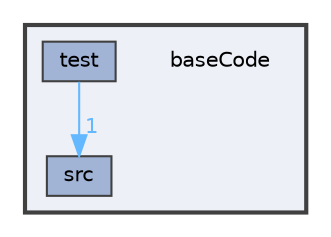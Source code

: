 digraph "baseCode"
{
 // LATEX_PDF_SIZE
  bgcolor="transparent";
  edge [fontname=Helvetica,fontsize=10,labelfontname=Helvetica,labelfontsize=10];
  node [fontname=Helvetica,fontsize=10,shape=box,height=0.2,width=0.4];
  compound=true
  subgraph clusterdir_63f66b5a5f7e6c10cf6ce3906e94e478 {
    graph [ bgcolor="#edf0f7", pencolor="grey25", label="", fontname=Helvetica,fontsize=10 style="filled,bold", URL="dir_63f66b5a5f7e6c10cf6ce3906e94e478.html",tooltip=""]
    dir_63f66b5a5f7e6c10cf6ce3906e94e478 [shape=plaintext, label="baseCode"];
  dir_d62005ef96d29e1d75bb89adc3513347 [label="src", fillcolor="#a2b4d6", color="grey25", style="filled", URL="dir_d62005ef96d29e1d75bb89adc3513347.html",tooltip=""];
  dir_05ceb9af88022a14f689279fd8434540 [label="test", fillcolor="#a2b4d6", color="grey25", style="filled", URL="dir_05ceb9af88022a14f689279fd8434540.html",tooltip=""];
  }
  dir_05ceb9af88022a14f689279fd8434540->dir_d62005ef96d29e1d75bb89adc3513347 [headlabel="1", labeldistance=1.5 headhref="dir_000003_000001.html" color="steelblue1" fontcolor="steelblue1"];
}

